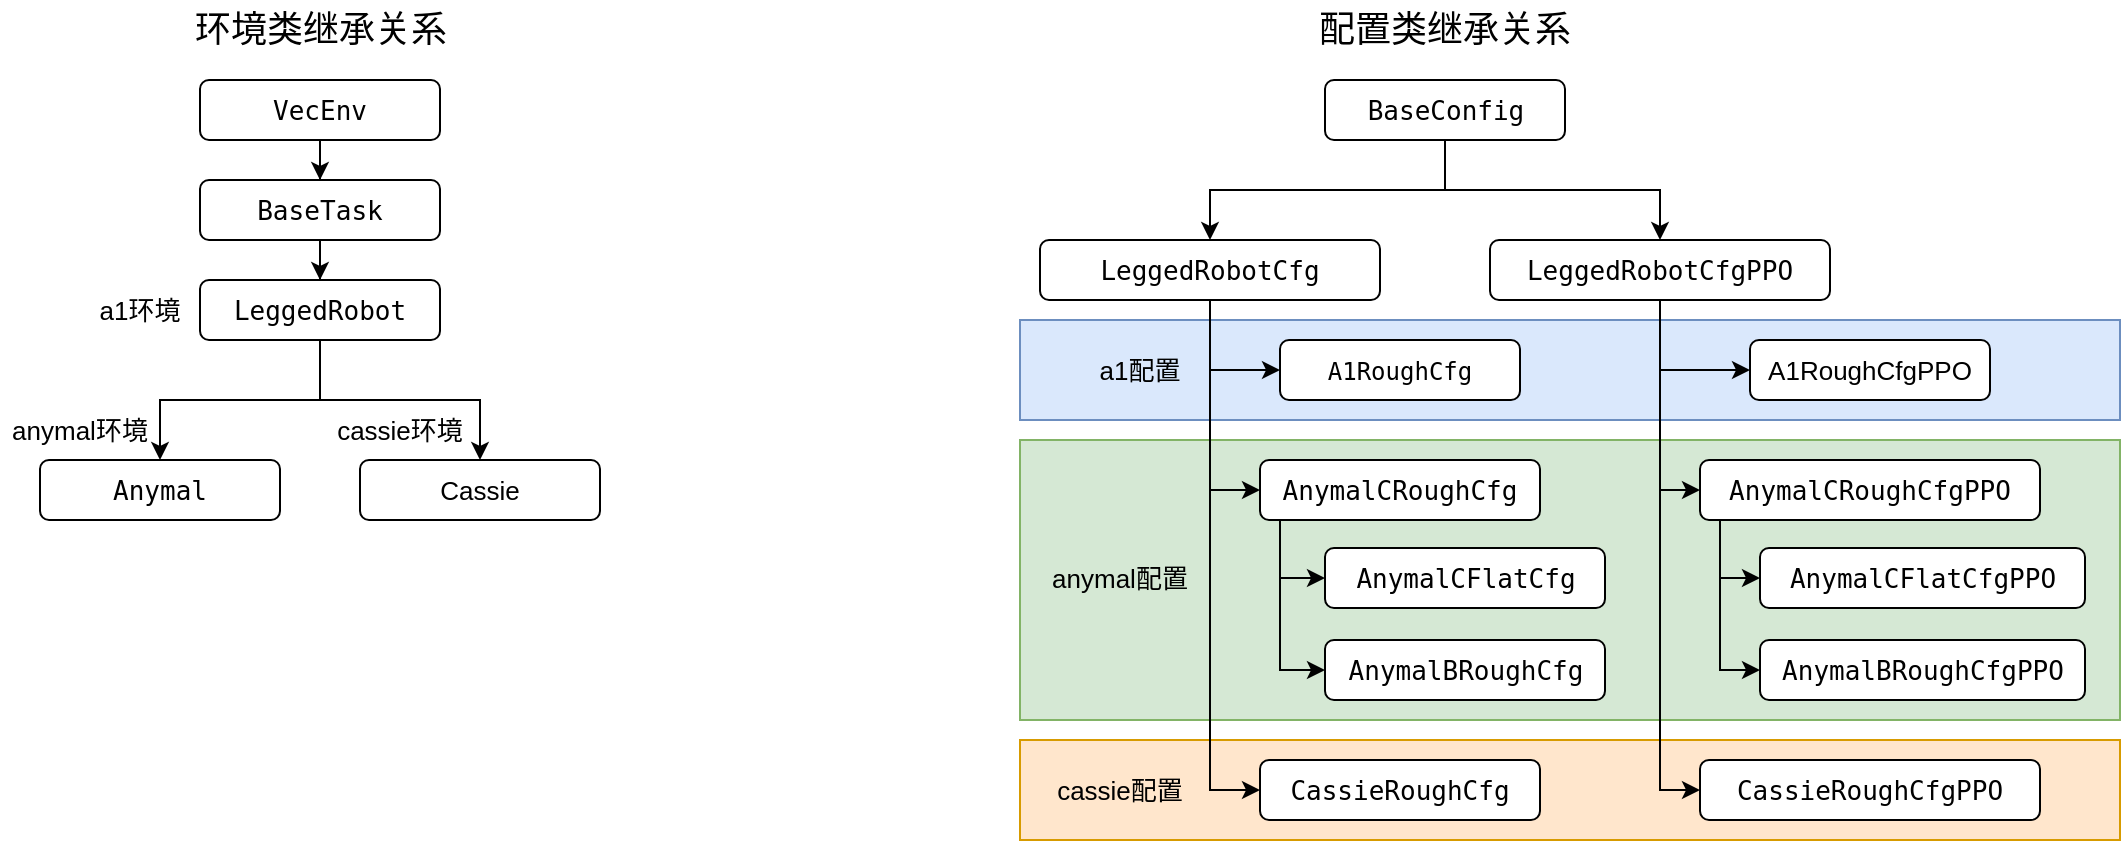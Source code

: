 <mxfile version="26.1.0">
  <diagram name="第 1 页" id="lFAaLo7huGlWTIp2Lcyf">
    <mxGraphModel dx="1368" dy="786" grid="1" gridSize="10" guides="1" tooltips="1" connect="1" arrows="1" fold="1" page="1" pageScale="1" pageWidth="1169" pageHeight="827" math="0" shadow="0">
      <root>
        <mxCell id="0" />
        <mxCell id="1" parent="0" />
        <mxCell id="UPVmFBT0MDqUm_56yAkY-56" value="" style="whiteSpace=wrap;html=1;fillColor=#ffe6cc;strokeColor=#d79b00;" vertex="1" parent="1">
          <mxGeometry x="560" y="450" width="550" height="50" as="geometry" />
        </mxCell>
        <mxCell id="UPVmFBT0MDqUm_56yAkY-54" value="" style="whiteSpace=wrap;html=1;fillColor=#d5e8d4;strokeColor=#82b366;" vertex="1" parent="1">
          <mxGeometry x="560" y="300" width="550" height="140" as="geometry" />
        </mxCell>
        <mxCell id="UPVmFBT0MDqUm_56yAkY-38" value="" style="whiteSpace=wrap;html=1;fillColor=#dae8fc;strokeColor=#6c8ebf;" vertex="1" parent="1">
          <mxGeometry x="560" y="240" width="550" height="50" as="geometry" />
        </mxCell>
        <mxCell id="Xk9EZmTTloKpiQCqurxU-3" value="" style="edgeStyle=orthogonalEdgeStyle;rounded=0;orthogonalLoop=1;jettySize=auto;html=1;" parent="1" source="Xk9EZmTTloKpiQCqurxU-1" target="Xk9EZmTTloKpiQCqurxU-2" edge="1">
          <mxGeometry relative="1" as="geometry" />
        </mxCell>
        <mxCell id="Xk9EZmTTloKpiQCqurxU-1" value="&lt;div&gt;&lt;pre style=&quot;font-family: &amp;quot;JetBrains Mono&amp;quot;, monospace;&quot;&gt;&lt;font style=&quot;color: rgb(0, 0, 0); font-size: 13px;&quot;&gt;VecEnv&lt;/font&gt;&lt;/pre&gt;&lt;/div&gt;" style="rounded=1;whiteSpace=wrap;html=1;" parent="1" vertex="1">
          <mxGeometry x="150" y="120" width="120" height="30" as="geometry" />
        </mxCell>
        <mxCell id="Xk9EZmTTloKpiQCqurxU-5" value="" style="edgeStyle=orthogonalEdgeStyle;rounded=0;orthogonalLoop=1;jettySize=auto;html=1;" parent="1" source="Xk9EZmTTloKpiQCqurxU-2" target="Xk9EZmTTloKpiQCqurxU-4" edge="1">
          <mxGeometry relative="1" as="geometry" />
        </mxCell>
        <mxCell id="Xk9EZmTTloKpiQCqurxU-2" value="&lt;div&gt;&lt;pre style=&quot;font-family: &amp;quot;JetBrains Mono&amp;quot;, monospace; font-size: 9.8pt;&quot;&gt;&lt;span&gt;&lt;font style=&quot;color: rgb(0, 0, 0);&quot;&gt;BaseTask&lt;/font&gt;&lt;/span&gt;&lt;/pre&gt;&lt;/div&gt;" style="whiteSpace=wrap;html=1;rounded=1;" parent="1" vertex="1">
          <mxGeometry x="150" y="170" width="120" height="30" as="geometry" />
        </mxCell>
        <mxCell id="Xk9EZmTTloKpiQCqurxU-9" value="" style="edgeStyle=orthogonalEdgeStyle;rounded=0;orthogonalLoop=1;jettySize=auto;html=1;" parent="1" source="Xk9EZmTTloKpiQCqurxU-4" target="Xk9EZmTTloKpiQCqurxU-8" edge="1">
          <mxGeometry relative="1" as="geometry" />
        </mxCell>
        <mxCell id="Xk9EZmTTloKpiQCqurxU-12" value="" style="edgeStyle=orthogonalEdgeStyle;rounded=0;orthogonalLoop=1;jettySize=auto;html=1;" parent="1" source="Xk9EZmTTloKpiQCqurxU-4" target="Xk9EZmTTloKpiQCqurxU-11" edge="1">
          <mxGeometry relative="1" as="geometry" />
        </mxCell>
        <mxCell id="Xk9EZmTTloKpiQCqurxU-4" value="&lt;div style=&quot;&quot;&gt;&lt;pre style=&quot;font-family: &amp;quot;JetBrains Mono&amp;quot;, monospace;&quot;&gt;&lt;font style=&quot;color: rgb(0, 0, 0); font-size: 13px;&quot;&gt;LeggedRobot&lt;/font&gt;&lt;/pre&gt;&lt;/div&gt;" style="whiteSpace=wrap;html=1;rounded=1;" parent="1" vertex="1">
          <mxGeometry x="150" y="220" width="120" height="30" as="geometry" />
        </mxCell>
        <mxCell id="Xk9EZmTTloKpiQCqurxU-6" value="&lt;font style=&quot;font-size: 18px;&quot;&gt;环境类继承关系&lt;/font&gt;" style="text;strokeColor=none;align=center;fillColor=none;html=1;verticalAlign=middle;whiteSpace=wrap;rounded=0;" parent="1" vertex="1">
          <mxGeometry x="142.5" y="80" width="135" height="30" as="geometry" />
        </mxCell>
        <mxCell id="Xk9EZmTTloKpiQCqurxU-7" value="&lt;font style=&quot;font-size: 13px;&quot;&gt;a1环境&lt;/font&gt;" style="text;strokeColor=none;align=center;fillColor=none;html=1;verticalAlign=middle;whiteSpace=wrap;rounded=0;" parent="1" vertex="1">
          <mxGeometry x="90" y="220" width="60" height="30" as="geometry" />
        </mxCell>
        <mxCell id="Xk9EZmTTloKpiQCqurxU-8" value="&lt;div style=&quot;&quot;&gt;&lt;pre style=&quot;font-family: &amp;quot;JetBrains Mono&amp;quot;, monospace;&quot;&gt;&lt;font style=&quot;color: rgb(0, 0, 0); font-size: 13px;&quot;&gt;Anymal&lt;/font&gt;&lt;/pre&gt;&lt;/div&gt;" style="whiteSpace=wrap;html=1;rounded=1;" parent="1" vertex="1">
          <mxGeometry x="70" y="310" width="120" height="30" as="geometry" />
        </mxCell>
        <mxCell id="Xk9EZmTTloKpiQCqurxU-10" value="&lt;font style=&quot;font-size: 13px;&quot;&gt;anymal环境&lt;/font&gt;" style="text;strokeColor=none;align=center;fillColor=none;html=1;verticalAlign=middle;whiteSpace=wrap;rounded=0;" parent="1" vertex="1">
          <mxGeometry x="50" y="280" width="80" height="30" as="geometry" />
        </mxCell>
        <mxCell id="Xk9EZmTTloKpiQCqurxU-11" value="&lt;font style=&quot;font-size: 13px;&quot;&gt;Cassie&lt;/font&gt;" style="whiteSpace=wrap;html=1;rounded=1;" parent="1" vertex="1">
          <mxGeometry x="230" y="310" width="120" height="30" as="geometry" />
        </mxCell>
        <mxCell id="Xk9EZmTTloKpiQCqurxU-13" value="&lt;font style=&quot;font-size: 13px;&quot;&gt;cassie环境&lt;/font&gt;" style="text;strokeColor=none;align=center;fillColor=none;html=1;verticalAlign=middle;whiteSpace=wrap;rounded=0;" parent="1" vertex="1">
          <mxGeometry x="210" y="280" width="80" height="30" as="geometry" />
        </mxCell>
        <mxCell id="UPVmFBT0MDqUm_56yAkY-1" value="" style="edgeStyle=orthogonalEdgeStyle;rounded=0;orthogonalLoop=1;jettySize=auto;html=1;" edge="1" parent="1" source="UPVmFBT0MDqUm_56yAkY-2" target="UPVmFBT0MDqUm_56yAkY-4">
          <mxGeometry relative="1" as="geometry" />
        </mxCell>
        <mxCell id="UPVmFBT0MDqUm_56yAkY-16" style="edgeStyle=orthogonalEdgeStyle;rounded=0;orthogonalLoop=1;jettySize=auto;html=1;exitX=0.5;exitY=1;exitDx=0;exitDy=0;entryX=0.5;entryY=0;entryDx=0;entryDy=0;" edge="1" parent="1" source="UPVmFBT0MDqUm_56yAkY-2" target="UPVmFBT0MDqUm_56yAkY-14">
          <mxGeometry relative="1" as="geometry" />
        </mxCell>
        <mxCell id="UPVmFBT0MDqUm_56yAkY-2" value="&lt;div&gt;&lt;pre style=&quot;font-family: &amp;quot;JetBrains Mono&amp;quot;, monospace;&quot;&gt;&lt;font style=&quot;color: rgb(0, 0, 0); font-size: 13px;&quot;&gt;BaseConfig&lt;/font&gt;&lt;/pre&gt;&lt;/div&gt;" style="rounded=1;whiteSpace=wrap;html=1;" vertex="1" parent="1">
          <mxGeometry x="712.5" y="120" width="120" height="30" as="geometry" />
        </mxCell>
        <mxCell id="UPVmFBT0MDqUm_56yAkY-24" style="edgeStyle=orthogonalEdgeStyle;rounded=0;orthogonalLoop=1;jettySize=auto;html=1;exitX=0.5;exitY=1;exitDx=0;exitDy=0;entryX=0;entryY=0.5;entryDx=0;entryDy=0;" edge="1" parent="1" source="UPVmFBT0MDqUm_56yAkY-4" target="UPVmFBT0MDqUm_56yAkY-19">
          <mxGeometry relative="1" as="geometry" />
        </mxCell>
        <mxCell id="UPVmFBT0MDqUm_56yAkY-35" style="edgeStyle=orthogonalEdgeStyle;rounded=0;orthogonalLoop=1;jettySize=auto;html=1;exitX=0.5;exitY=1;exitDx=0;exitDy=0;entryX=0;entryY=0.5;entryDx=0;entryDy=0;" edge="1" parent="1" source="UPVmFBT0MDqUm_56yAkY-4" target="UPVmFBT0MDqUm_56yAkY-51">
          <mxGeometry relative="1" as="geometry">
            <mxPoint x="900" y="325.0" as="targetPoint" />
          </mxGeometry>
        </mxCell>
        <mxCell id="UPVmFBT0MDqUm_56yAkY-36" style="edgeStyle=orthogonalEdgeStyle;rounded=0;orthogonalLoop=1;jettySize=auto;html=1;exitX=0.5;exitY=1;exitDx=0;exitDy=0;entryX=0;entryY=0.5;entryDx=0;entryDy=0;" edge="1" parent="1" source="UPVmFBT0MDqUm_56yAkY-4" target="UPVmFBT0MDqUm_56yAkY-34">
          <mxGeometry relative="1" as="geometry" />
        </mxCell>
        <mxCell id="UPVmFBT0MDqUm_56yAkY-4" value="&lt;pre style=&quot;&quot;&gt;&lt;font face=&quot;JetBrains Mono, monospace&quot;&gt;&lt;font style=&quot;font-size: 13px;&quot;&gt;LeggedRobotCfgPPO&lt;/font&gt;&lt;span style=&quot;font-size: 9.8pt;&quot;&gt;&lt;/span&gt;&lt;/font&gt;&lt;/pre&gt;" style="whiteSpace=wrap;html=1;rounded=1;" vertex="1" parent="1">
          <mxGeometry x="795" y="200" width="170" height="30" as="geometry" />
        </mxCell>
        <mxCell id="UPVmFBT0MDqUm_56yAkY-8" value="&lt;font style=&quot;font-size: 18px;&quot;&gt;配置类继承关系&lt;/font&gt;" style="text;strokeColor=none;align=center;fillColor=none;html=1;verticalAlign=middle;whiteSpace=wrap;rounded=0;" vertex="1" parent="1">
          <mxGeometry x="705" y="80" width="135" height="30" as="geometry" />
        </mxCell>
        <mxCell id="UPVmFBT0MDqUm_56yAkY-9" value="&lt;font style=&quot;font-size: 13px;&quot;&gt;a1配置&lt;/font&gt;" style="text;strokeColor=none;align=center;fillColor=none;html=1;verticalAlign=middle;whiteSpace=wrap;rounded=0;" vertex="1" parent="1">
          <mxGeometry x="590" y="250" width="60" height="30" as="geometry" />
        </mxCell>
        <mxCell id="UPVmFBT0MDqUm_56yAkY-11" value="&lt;font style=&quot;font-size: 13px;&quot;&gt;anymal配置&lt;/font&gt;" style="text;strokeColor=none;align=center;fillColor=none;html=1;verticalAlign=middle;whiteSpace=wrap;rounded=0;" vertex="1" parent="1">
          <mxGeometry x="570" y="354" width="80" height="30" as="geometry" />
        </mxCell>
        <mxCell id="UPVmFBT0MDqUm_56yAkY-13" value="&lt;font style=&quot;font-size: 13px;&quot;&gt;cassie配置&lt;/font&gt;" style="text;strokeColor=none;align=center;fillColor=none;html=1;verticalAlign=middle;whiteSpace=wrap;rounded=0;" vertex="1" parent="1">
          <mxGeometry x="570" y="460" width="80" height="30" as="geometry" />
        </mxCell>
        <mxCell id="UPVmFBT0MDqUm_56yAkY-18" style="edgeStyle=orthogonalEdgeStyle;rounded=0;orthogonalLoop=1;jettySize=auto;html=1;exitX=0.5;exitY=1;exitDx=0;exitDy=0;entryX=0;entryY=0.5;entryDx=0;entryDy=0;" edge="1" parent="1" source="UPVmFBT0MDqUm_56yAkY-14" target="UPVmFBT0MDqUm_56yAkY-17">
          <mxGeometry relative="1" as="geometry">
            <mxPoint x="680" y="300" as="targetPoint" />
            <Array as="points">
              <mxPoint x="655" y="265" />
            </Array>
          </mxGeometry>
        </mxCell>
        <mxCell id="UPVmFBT0MDqUm_56yAkY-30" style="edgeStyle=orthogonalEdgeStyle;rounded=0;orthogonalLoop=1;jettySize=auto;html=1;exitX=0.5;exitY=1;exitDx=0;exitDy=0;entryX=0;entryY=0.5;entryDx=0;entryDy=0;" edge="1" parent="1" source="UPVmFBT0MDqUm_56yAkY-14" target="UPVmFBT0MDqUm_56yAkY-29">
          <mxGeometry relative="1" as="geometry" />
        </mxCell>
        <mxCell id="UPVmFBT0MDqUm_56yAkY-37" style="edgeStyle=orthogonalEdgeStyle;rounded=0;orthogonalLoop=1;jettySize=auto;html=1;exitX=0.5;exitY=1;exitDx=0;exitDy=0;entryX=0;entryY=0.5;entryDx=0;entryDy=0;" edge="1" parent="1" source="UPVmFBT0MDqUm_56yAkY-14" target="UPVmFBT0MDqUm_56yAkY-32">
          <mxGeometry relative="1" as="geometry" />
        </mxCell>
        <mxCell id="UPVmFBT0MDqUm_56yAkY-14" value="&lt;pre style=&quot;&quot;&gt;&lt;font style=&quot;font-size: 13px;&quot; face=&quot;JetBrains Mono, monospace&quot;&gt;LeggedRobotCfg&lt;/font&gt;&lt;/pre&gt;" style="whiteSpace=wrap;html=1;rounded=1;" vertex="1" parent="1">
          <mxGeometry x="570" y="200" width="170" height="30" as="geometry" />
        </mxCell>
        <mxCell id="UPVmFBT0MDqUm_56yAkY-17" value="&lt;div style=&quot;&quot;&gt;&lt;pre style=&quot;&quot;&gt;&lt;font face=&quot;JetBrains Mono, monospace&quot;&gt;&lt;font&gt;A1RoughCfg&lt;/font&gt;&lt;span style=&quot;font-size: 9.8pt;&quot;&gt;&lt;/span&gt;&lt;/font&gt;&lt;/pre&gt;&lt;/div&gt;" style="whiteSpace=wrap;html=1;rounded=1;" vertex="1" parent="1">
          <mxGeometry x="690" y="250" width="120" height="30" as="geometry" />
        </mxCell>
        <mxCell id="UPVmFBT0MDqUm_56yAkY-19" value="&lt;font style=&quot;font-size: 13px;&quot;&gt;A1RoughCfgPPO&lt;/font&gt;" style="whiteSpace=wrap;html=1;rounded=1;" vertex="1" parent="1">
          <mxGeometry x="925" y="250" width="120" height="30" as="geometry" />
        </mxCell>
        <mxCell id="UPVmFBT0MDqUm_56yAkY-47" style="edgeStyle=orthogonalEdgeStyle;rounded=0;orthogonalLoop=1;jettySize=auto;html=1;exitX=0.25;exitY=1;exitDx=0;exitDy=0;entryX=0;entryY=0.5;entryDx=0;entryDy=0;" edge="1" parent="1" source="UPVmFBT0MDqUm_56yAkY-29" target="UPVmFBT0MDqUm_56yAkY-40">
          <mxGeometry relative="1" as="geometry">
            <Array as="points">
              <mxPoint x="690" y="340" />
              <mxPoint x="690" y="369" />
            </Array>
          </mxGeometry>
        </mxCell>
        <mxCell id="UPVmFBT0MDqUm_56yAkY-48" style="edgeStyle=orthogonalEdgeStyle;rounded=0;orthogonalLoop=1;jettySize=auto;html=1;exitX=0.25;exitY=1;exitDx=0;exitDy=0;entryX=0;entryY=0.5;entryDx=0;entryDy=0;" edge="1" parent="1" source="UPVmFBT0MDqUm_56yAkY-29" target="UPVmFBT0MDqUm_56yAkY-46">
          <mxGeometry relative="1" as="geometry">
            <Array as="points">
              <mxPoint x="690" y="340" />
              <mxPoint x="690" y="415" />
            </Array>
          </mxGeometry>
        </mxCell>
        <mxCell id="UPVmFBT0MDqUm_56yAkY-29" value="&lt;div style=&quot;&quot;&gt;&lt;pre style=&quot;&quot;&gt;&lt;font style=&quot;font-size: 13px;&quot; face=&quot;JetBrains Mono, monospace&quot;&gt;AnymalCRoughCfg&lt;/font&gt;&lt;/pre&gt;&lt;/div&gt;" style="whiteSpace=wrap;html=1;rounded=1;" vertex="1" parent="1">
          <mxGeometry x="680" y="310" width="140" height="30" as="geometry" />
        </mxCell>
        <mxCell id="UPVmFBT0MDqUm_56yAkY-32" value="&lt;div style=&quot;&quot;&gt;&lt;pre style=&quot;&quot;&gt;&lt;font style=&quot;font-size: 13px;&quot; face=&quot;JetBrains Mono, monospace&quot;&gt;CassieRoughCfg&lt;/font&gt;&lt;/pre&gt;&lt;/div&gt;" style="whiteSpace=wrap;html=1;rounded=1;" vertex="1" parent="1">
          <mxGeometry x="680" y="460" width="140" height="30" as="geometry" />
        </mxCell>
        <mxCell id="UPVmFBT0MDqUm_56yAkY-34" value="&lt;div style=&quot;&quot;&gt;&lt;pre style=&quot;&quot;&gt;&lt;font style=&quot;font-size: 13px;&quot; face=&quot;JetBrains Mono, monospace&quot;&gt;CassieRoughCfgPPO&lt;/font&gt;&lt;/pre&gt;&lt;/div&gt;" style="whiteSpace=wrap;html=1;rounded=1;" vertex="1" parent="1">
          <mxGeometry x="900" y="460" width="170" height="30" as="geometry" />
        </mxCell>
        <mxCell id="UPVmFBT0MDqUm_56yAkY-40" value="&lt;div style=&quot;&quot;&gt;&lt;pre style=&quot;&quot;&gt;&lt;font face=&quot;JetBrains Mono, monospace&quot;&gt;&lt;span style=&quot;font-size: 13px;&quot;&gt;AnymalCFlatCfg&lt;/span&gt;&lt;/font&gt;&lt;/pre&gt;&lt;/div&gt;" style="whiteSpace=wrap;html=1;rounded=1;" vertex="1" parent="1">
          <mxGeometry x="712.5" y="354" width="140" height="30" as="geometry" />
        </mxCell>
        <mxCell id="UPVmFBT0MDqUm_56yAkY-46" value="&lt;div style=&quot;&quot;&gt;&lt;pre style=&quot;&quot;&gt;&lt;font face=&quot;JetBrains Mono, monospace&quot;&gt;&lt;span style=&quot;font-size: 13px;&quot;&gt;AnymalBRoughCfg&lt;/span&gt;&lt;/font&gt;&lt;/pre&gt;&lt;/div&gt;" style="whiteSpace=wrap;html=1;rounded=1;" vertex="1" parent="1">
          <mxGeometry x="712.5" y="400" width="140" height="30" as="geometry" />
        </mxCell>
        <mxCell id="UPVmFBT0MDqUm_56yAkY-49" style="edgeStyle=orthogonalEdgeStyle;rounded=0;orthogonalLoop=1;jettySize=auto;html=1;exitX=0.25;exitY=1;exitDx=0;exitDy=0;entryX=0;entryY=0.5;entryDx=0;entryDy=0;" edge="1" parent="1" source="UPVmFBT0MDqUm_56yAkY-51" target="UPVmFBT0MDqUm_56yAkY-52">
          <mxGeometry relative="1" as="geometry">
            <Array as="points">
              <mxPoint x="910" y="340" />
              <mxPoint x="910" y="369" />
            </Array>
          </mxGeometry>
        </mxCell>
        <mxCell id="UPVmFBT0MDqUm_56yAkY-50" style="edgeStyle=orthogonalEdgeStyle;rounded=0;orthogonalLoop=1;jettySize=auto;html=1;exitX=0.25;exitY=1;exitDx=0;exitDy=0;entryX=0;entryY=0.5;entryDx=0;entryDy=0;" edge="1" parent="1" source="UPVmFBT0MDqUm_56yAkY-51" target="UPVmFBT0MDqUm_56yAkY-53">
          <mxGeometry relative="1" as="geometry">
            <Array as="points">
              <mxPoint x="910" y="340" />
              <mxPoint x="910" y="415" />
            </Array>
          </mxGeometry>
        </mxCell>
        <mxCell id="UPVmFBT0MDqUm_56yAkY-51" value="&lt;div style=&quot;&quot;&gt;&lt;pre style=&quot;&quot;&gt;&lt;pre&gt;&lt;font style=&quot;font-size: 13px;&quot; face=&quot;JetBrains Mono, monospace&quot;&gt;AnymalCRoughCfgPPO&lt;/font&gt;&lt;/pre&gt;&lt;/pre&gt;&lt;/div&gt;" style="whiteSpace=wrap;html=1;rounded=1;" vertex="1" parent="1">
          <mxGeometry x="900" y="310" width="170" height="30" as="geometry" />
        </mxCell>
        <mxCell id="UPVmFBT0MDqUm_56yAkY-52" value="&lt;div style=&quot;&quot;&gt;&lt;pre style=&quot;&quot;&gt;&lt;pre&gt;&lt;font face=&quot;JetBrains Mono, monospace&quot;&gt;&lt;span style=&quot;font-size: 13px;&quot;&gt;AnymalCFlatCfgPPO&lt;/span&gt;&lt;/font&gt;&lt;/pre&gt;&lt;/pre&gt;&lt;/div&gt;" style="whiteSpace=wrap;html=1;rounded=1;" vertex="1" parent="1">
          <mxGeometry x="930" y="354" width="162.5" height="30" as="geometry" />
        </mxCell>
        <mxCell id="UPVmFBT0MDqUm_56yAkY-53" value="&lt;div style=&quot;&quot;&gt;&lt;pre style=&quot;&quot;&gt;&lt;font face=&quot;JetBrains Mono, monospace&quot;&gt;&lt;span style=&quot;font-size: 13px;&quot;&gt;AnymalBRoughCfgPPO&lt;/span&gt;&lt;/font&gt;&lt;/pre&gt;&lt;/div&gt;" style="whiteSpace=wrap;html=1;rounded=1;" vertex="1" parent="1">
          <mxGeometry x="930" y="400" width="162.5" height="30" as="geometry" />
        </mxCell>
      </root>
    </mxGraphModel>
  </diagram>
</mxfile>
